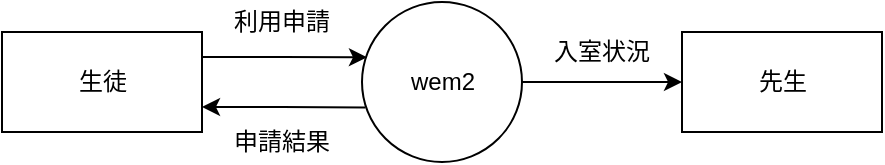 <mxfile pages="3">
    <diagram id="6rR4TGvzrVulI1ZCVahI" name="Level.0">
        <mxGraphModel dx="1118" dy="534" grid="1" gridSize="10" guides="1" tooltips="1" connect="1" arrows="1" fold="1" page="1" pageScale="1" pageWidth="1169" pageHeight="827" math="0" shadow="0">
            <root>
                <mxCell id="0"/>
                <mxCell id="1" parent="0"/>
                <mxCell id="tz7BD2SuGTVsC31TsFxV-8" style="edgeStyle=orthogonalEdgeStyle;rounded=0;orthogonalLoop=1;jettySize=auto;html=1;exitX=1;exitY=0.25;exitDx=0;exitDy=0;entryX=0.031;entryY=0.346;entryDx=0;entryDy=0;entryPerimeter=0;endArrow=classic;endFill=1;" parent="1" source="tz7BD2SuGTVsC31TsFxV-1" target="tz7BD2SuGTVsC31TsFxV-4" edge="1">
                    <mxGeometry relative="1" as="geometry"/>
                </mxCell>
                <mxCell id="tz7BD2SuGTVsC31TsFxV-10" style="edgeStyle=orthogonalEdgeStyle;rounded=0;orthogonalLoop=1;jettySize=auto;html=1;exitX=1;exitY=0.75;exitDx=0;exitDy=0;entryX=0.021;entryY=0.66;entryDx=0;entryDy=0;entryPerimeter=0;endArrow=none;endFill=0;startArrow=classic;startFill=1;" parent="1" source="tz7BD2SuGTVsC31TsFxV-1" target="tz7BD2SuGTVsC31TsFxV-4" edge="1">
                    <mxGeometry relative="1" as="geometry"/>
                </mxCell>
                <mxCell id="tz7BD2SuGTVsC31TsFxV-1" value="生徒" style="html=1;dashed=0;whitespace=wrap;" parent="1" vertex="1">
                    <mxGeometry x="400" y="389" width="100" height="50" as="geometry"/>
                </mxCell>
                <mxCell id="tz7BD2SuGTVsC31TsFxV-2" value="先生" style="html=1;dashed=0;whitespace=wrap;" parent="1" vertex="1">
                    <mxGeometry x="740" y="389" width="100" height="50" as="geometry"/>
                </mxCell>
                <mxCell id="tz7BD2SuGTVsC31TsFxV-14" style="edgeStyle=orthogonalEdgeStyle;rounded=0;orthogonalLoop=1;jettySize=auto;html=1;exitX=1;exitY=0.5;exitDx=0;exitDy=0;entryX=0;entryY=0.5;entryDx=0;entryDy=0;startArrow=none;startFill=0;endArrow=classic;endFill=1;" parent="1" source="tz7BD2SuGTVsC31TsFxV-4" target="tz7BD2SuGTVsC31TsFxV-2" edge="1">
                    <mxGeometry relative="1" as="geometry"/>
                </mxCell>
                <mxCell id="tz7BD2SuGTVsC31TsFxV-4" value="wem2" style="shape=ellipse;html=1;dashed=0;whitespace=wrap;aspect=fixed;perimeter=ellipsePerimeter;" parent="1" vertex="1">
                    <mxGeometry x="580" y="374" width="80" height="80" as="geometry"/>
                </mxCell>
                <mxCell id="tz7BD2SuGTVsC31TsFxV-11" value="利用申請" style="text;html=1;strokeColor=none;fillColor=none;align=center;verticalAlign=middle;whiteSpace=wrap;rounded=0;" parent="1" vertex="1">
                    <mxGeometry x="510" y="374" width="60" height="20" as="geometry"/>
                </mxCell>
                <mxCell id="tz7BD2SuGTVsC31TsFxV-12" value="入室状況" style="text;html=1;strokeColor=none;fillColor=none;align=center;verticalAlign=middle;whiteSpace=wrap;rounded=0;" parent="1" vertex="1">
                    <mxGeometry x="670" y="389" width="60" height="20" as="geometry"/>
                </mxCell>
                <mxCell id="tz7BD2SuGTVsC31TsFxV-13" value="申請結果" style="text;html=1;strokeColor=none;fillColor=none;align=center;verticalAlign=middle;whiteSpace=wrap;rounded=0;" parent="1" vertex="1">
                    <mxGeometry x="505" y="434" width="70" height="20" as="geometry"/>
                </mxCell>
            </root>
        </mxGraphModel>
    </diagram>
    <diagram id="cDET-16cpz5ZZsif4sH6" name="Level.1">
        <mxGraphModel dx="1118" dy="534" grid="1" gridSize="10" guides="1" tooltips="1" connect="1" arrows="1" fold="1" page="1" pageScale="1" pageWidth="1169" pageHeight="827" math="0" shadow="0">
            <root>
                <mxCell id="bJkN5OVhb0SxFe4Z5mUn-0"/>
                <mxCell id="bJkN5OVhb0SxFe4Z5mUn-1" parent="bJkN5OVhb0SxFe4Z5mUn-0"/>
                <mxCell id="BMl7l9zHxsuxpsFdlphi-0" style="edgeStyle=orthogonalEdgeStyle;rounded=0;orthogonalLoop=1;jettySize=auto;html=1;exitX=1;exitY=0.25;exitDx=0;exitDy=0;endArrow=classic;endFill=1;entryX=0.023;entryY=0.339;entryDx=0;entryDy=0;entryPerimeter=0;" parent="bJkN5OVhb0SxFe4Z5mUn-1" source="BMl7l9zHxsuxpsFdlphi-2" target="3An50oLT3ZAMegTW-r1J-0" edge="1">
                    <mxGeometry relative="1" as="geometry">
                        <mxPoint x="600" y="210" as="targetPoint"/>
                    </mxGeometry>
                </mxCell>
                <mxCell id="BMl7l9zHxsuxpsFdlphi-1" style="edgeStyle=orthogonalEdgeStyle;rounded=0;orthogonalLoop=1;jettySize=auto;html=1;exitX=1;exitY=0.75;exitDx=0;exitDy=0;entryX=0.021;entryY=0.66;entryDx=0;entryDy=0;entryPerimeter=0;endArrow=none;endFill=0;startArrow=classic;startFill=1;" parent="bJkN5OVhb0SxFe4Z5mUn-1" source="BMl7l9zHxsuxpsFdlphi-2" target="3An50oLT3ZAMegTW-r1J-0" edge="1">
                    <mxGeometry relative="1" as="geometry">
                        <mxPoint x="571.68" y="235.8" as="targetPoint"/>
                    </mxGeometry>
                </mxCell>
                <mxCell id="3An50oLT3ZAMegTW-r1J-9" style="edgeStyle=orthogonalEdgeStyle;rounded=0;orthogonalLoop=1;jettySize=auto;html=1;exitX=0.6;exitY=1.009;exitDx=0;exitDy=0;startArrow=none;startFill=0;endArrow=classic;endFill=1;exitPerimeter=0;entryX=0.624;entryY=0.023;entryDx=0;entryDy=0;entryPerimeter=0;" parent="bJkN5OVhb0SxFe4Z5mUn-1" source="BMl7l9zHxsuxpsFdlphi-2" target="3An50oLT3ZAMegTW-r1J-7" edge="1">
                    <mxGeometry relative="1" as="geometry">
                        <mxPoint x="440.2" y="293" as="targetPoint"/>
                        <Array as="points">
                            <mxPoint x="450" y="293"/>
                        </Array>
                    </mxGeometry>
                </mxCell>
                <mxCell id="BMl7l9zHxsuxpsFdlphi-2" value="生徒" style="html=1;dashed=0;whitespace=wrap;" parent="bJkN5OVhb0SxFe4Z5mUn-1" vertex="1">
                    <mxGeometry x="390" y="198" width="100" height="50" as="geometry"/>
                </mxCell>
                <mxCell id="BMl7l9zHxsuxpsFdlphi-3" value="先生" style="html=1;dashed=0;whitespace=wrap;" parent="bJkN5OVhb0SxFe4Z5mUn-1" vertex="1">
                    <mxGeometry x="710" y="643" width="100" height="50" as="geometry"/>
                </mxCell>
                <mxCell id="BMl7l9zHxsuxpsFdlphi-4" style="edgeStyle=orthogonalEdgeStyle;rounded=0;orthogonalLoop=1;jettySize=auto;html=1;entryX=0;entryY=0.5;entryDx=0;entryDy=0;startArrow=none;startFill=0;endArrow=classic;endFill=1;exitX=0.5;exitY=1;exitDx=0;exitDy=0;" parent="bJkN5OVhb0SxFe4Z5mUn-1" source="3An50oLT3ZAMegTW-r1J-4" target="BMl7l9zHxsuxpsFdlphi-3" edge="1">
                    <mxGeometry relative="1" as="geometry">
                        <mxPoint x="550" y="688" as="sourcePoint"/>
                    </mxGeometry>
                </mxCell>
                <mxCell id="BMl7l9zHxsuxpsFdlphi-6" value="貸出申請" style="text;html=1;strokeColor=none;fillColor=none;align=center;verticalAlign=middle;whiteSpace=wrap;rounded=0;" parent="bJkN5OVhb0SxFe4Z5mUn-1" vertex="1">
                    <mxGeometry x="520" y="183" width="60" height="20" as="geometry"/>
                </mxCell>
                <mxCell id="BMl7l9zHxsuxpsFdlphi-7" value="入室状況" style="text;html=1;strokeColor=none;fillColor=none;align=center;verticalAlign=middle;whiteSpace=wrap;rounded=0;" parent="bJkN5OVhb0SxFe4Z5mUn-1" vertex="1">
                    <mxGeometry x="590" y="643" width="60" height="20" as="geometry"/>
                </mxCell>
                <mxCell id="BMl7l9zHxsuxpsFdlphi-8" value="貸出結果" style="text;html=1;strokeColor=none;fillColor=none;align=center;verticalAlign=middle;whiteSpace=wrap;rounded=0;" parent="bJkN5OVhb0SxFe4Z5mUn-1" vertex="1">
                    <mxGeometry x="515" y="243" width="70" height="20" as="geometry"/>
                </mxCell>
                <mxCell id="3An50oLT3ZAMegTW-r1J-22" style="edgeStyle=orthogonalEdgeStyle;rounded=0;orthogonalLoop=1;jettySize=auto;html=1;exitX=0.625;exitY=0.981;exitDx=0;exitDy=0;startArrow=none;startFill=0;endArrow=classic;endFill=1;exitPerimeter=0;entryX=1;entryY=0.75;entryDx=0;entryDy=0;" parent="bJkN5OVhb0SxFe4Z5mUn-1" source="3An50oLT3ZAMegTW-r1J-0" target="3An50oLT3ZAMegTW-r1J-1" edge="1">
                    <mxGeometry relative="1" as="geometry">
                        <mxPoint x="630" y="483" as="targetPoint"/>
                        <Array as="points">
                            <mxPoint x="660" y="485"/>
                        </Array>
                    </mxGeometry>
                </mxCell>
                <mxCell id="3An50oLT3ZAMegTW-r1J-0" value="貸出" style="shape=ellipse;html=1;dashed=0;whitespace=wrap;aspect=fixed;perimeter=ellipsePerimeter;" parent="bJkN5OVhb0SxFe4Z5mUn-1" vertex="1">
                    <mxGeometry x="610" y="183" width="80" height="80" as="geometry"/>
                </mxCell>
                <mxCell id="3An50oLT3ZAMegTW-r1J-18" style="edgeStyle=orthogonalEdgeStyle;rounded=0;orthogonalLoop=1;jettySize=auto;html=1;exitX=0;exitY=0.75;exitDx=0;exitDy=0;startArrow=none;startFill=0;endArrow=classic;endFill=1;entryX=0.379;entryY=0.985;entryDx=0;entryDy=0;entryPerimeter=0;" parent="bJkN5OVhb0SxFe4Z5mUn-1" source="3An50oLT3ZAMegTW-r1J-1" target="3An50oLT3ZAMegTW-r1J-7" edge="1">
                    <mxGeometry relative="1" as="geometry">
                        <mxPoint x="440" y="423" as="targetPoint"/>
                    </mxGeometry>
                </mxCell>
                <mxCell id="3An50oLT3ZAMegTW-r1J-23" style="edgeStyle=orthogonalEdgeStyle;rounded=0;orthogonalLoop=1;jettySize=auto;html=1;exitX=1;exitY=0.25;exitDx=0;exitDy=0;startArrow=none;startFill=0;endArrow=classic;endFill=1;entryX=0.376;entryY=0.987;entryDx=0;entryDy=0;entryPerimeter=0;" parent="bJkN5OVhb0SxFe4Z5mUn-1" source="3An50oLT3ZAMegTW-r1J-1" target="3An50oLT3ZAMegTW-r1J-0" edge="1">
                    <mxGeometry relative="1" as="geometry">
                        <mxPoint x="640" y="470.667" as="targetPoint"/>
                    </mxGeometry>
                </mxCell>
                <mxCell id="3An50oLT3ZAMegTW-r1J-27" style="edgeStyle=orthogonalEdgeStyle;rounded=0;orthogonalLoop=1;jettySize=auto;html=1;exitX=0.5;exitY=1;exitDx=0;exitDy=0;entryX=0.5;entryY=0;entryDx=0;entryDy=0;startArrow=none;startFill=0;endArrow=classic;endFill=1;" parent="bJkN5OVhb0SxFe4Z5mUn-1" source="3An50oLT3ZAMegTW-r1J-1" target="3An50oLT3ZAMegTW-r1J-4" edge="1">
                    <mxGeometry relative="1" as="geometry"/>
                </mxCell>
                <mxCell id="3An50oLT3ZAMegTW-r1J-1" value="貸出履歴" style="html=1;dashed=0;whitespace=wrap;shape=partialRectangle;right=0;left=0;" parent="bJkN5OVhb0SxFe4Z5mUn-1" vertex="1">
                    <mxGeometry x="500" y="463" width="100" height="30" as="geometry"/>
                </mxCell>
                <mxCell id="3An50oLT3ZAMegTW-r1J-5" style="edgeStyle=orthogonalEdgeStyle;rounded=0;orthogonalLoop=1;jettySize=auto;html=1;startArrow=none;startFill=0;endArrow=classic;endFill=1;entryX=1;entryY=0.5;entryDx=0;entryDy=0;" parent="bJkN5OVhb0SxFe4Z5mUn-1" source="3An50oLT3ZAMegTW-r1J-2" target="3An50oLT3ZAMegTW-r1J-0" edge="1">
                    <mxGeometry relative="1" as="geometry">
                        <mxPoint x="730" y="133" as="targetPoint"/>
                        <Array as="points">
                            <mxPoint x="760" y="223"/>
                        </Array>
                    </mxGeometry>
                </mxCell>
                <mxCell id="3An50oLT3ZAMegTW-r1J-2" value="生徒名簿" style="html=1;dashed=0;whitespace=wrap;shape=partialRectangle;right=0;left=0;" parent="bJkN5OVhb0SxFe4Z5mUn-1" vertex="1">
                    <mxGeometry x="710" y="463" width="100" height="30" as="geometry"/>
                </mxCell>
                <mxCell id="3An50oLT3ZAMegTW-r1J-4" value="照会" style="shape=ellipse;html=1;dashed=0;whitespace=wrap;aspect=fixed;perimeter=ellipsePerimeter;" parent="bJkN5OVhb0SxFe4Z5mUn-1" vertex="1">
                    <mxGeometry x="510" y="563" width="80" height="80" as="geometry"/>
                </mxCell>
                <mxCell id="3An50oLT3ZAMegTW-r1J-6" value="生徒情報" style="text;html=1;strokeColor=none;fillColor=none;align=center;verticalAlign=middle;whiteSpace=wrap;rounded=0;" parent="bJkN5OVhb0SxFe4Z5mUn-1" vertex="1">
                    <mxGeometry x="760" y="348" width="70" height="30" as="geometry"/>
                </mxCell>
                <mxCell id="3An50oLT3ZAMegTW-r1J-11" style="edgeStyle=orthogonalEdgeStyle;rounded=0;orthogonalLoop=1;jettySize=auto;html=1;startArrow=none;startFill=0;endArrow=classic;endFill=1;entryX=0.399;entryY=1.008;entryDx=0;entryDy=0;entryPerimeter=0;exitX=0.375;exitY=0.026;exitDx=0;exitDy=0;exitPerimeter=0;" parent="bJkN5OVhb0SxFe4Z5mUn-1" source="3An50oLT3ZAMegTW-r1J-7" target="BMl7l9zHxsuxpsFdlphi-2" edge="1">
                    <mxGeometry relative="1" as="geometry">
                        <mxPoint x="430" y="293" as="sourcePoint"/>
                        <mxPoint x="430" y="273" as="targetPoint"/>
                        <Array as="points">
                            <mxPoint x="430" y="293"/>
                            <mxPoint x="430" y="293"/>
                        </Array>
                    </mxGeometry>
                </mxCell>
                <mxCell id="3An50oLT3ZAMegTW-r1J-19" style="edgeStyle=orthogonalEdgeStyle;rounded=0;orthogonalLoop=1;jettySize=auto;html=1;exitX=0.624;exitY=0.991;exitDx=0;exitDy=0;startArrow=none;startFill=0;endArrow=classic;endFill=1;exitPerimeter=0;entryX=0;entryY=0.25;entryDx=0;entryDy=0;" parent="bJkN5OVhb0SxFe4Z5mUn-1" source="3An50oLT3ZAMegTW-r1J-7" target="3An50oLT3ZAMegTW-r1J-1" edge="1">
                    <mxGeometry relative="1" as="geometry">
                        <mxPoint x="460" y="463" as="targetPoint"/>
                        <Array as="points">
                            <mxPoint x="450" y="471"/>
                            <mxPoint x="460" y="471"/>
                        </Array>
                    </mxGeometry>
                </mxCell>
                <mxCell id="3An50oLT3ZAMegTW-r1J-7" value="返却" style="shape=ellipse;html=1;dashed=0;whitespace=wrap;aspect=fixed;perimeter=ellipsePerimeter;" parent="bJkN5OVhb0SxFe4Z5mUn-1" vertex="1">
                    <mxGeometry x="400" y="323" width="80" height="80" as="geometry"/>
                </mxCell>
                <mxCell id="3An50oLT3ZAMegTW-r1J-12" value="返却申請" style="text;html=1;strokeColor=none;fillColor=none;align=center;verticalAlign=middle;whiteSpace=wrap;rounded=0;" parent="bJkN5OVhb0SxFe4Z5mUn-1" vertex="1">
                    <mxGeometry x="450" y="283" width="60" height="20" as="geometry"/>
                </mxCell>
                <mxCell id="3An50oLT3ZAMegTW-r1J-13" value="返却結果" style="text;html=1;strokeColor=none;fillColor=none;align=center;verticalAlign=middle;whiteSpace=wrap;rounded=0;" parent="bJkN5OVhb0SxFe4Z5mUn-1" vertex="1">
                    <mxGeometry x="370" y="283" width="60" height="20" as="geometry"/>
                </mxCell>
                <mxCell id="3An50oLT3ZAMegTW-r1J-16" value="返却結果" style="text;html=1;strokeColor=none;fillColor=none;align=center;verticalAlign=middle;whiteSpace=wrap;rounded=0;" parent="bJkN5OVhb0SxFe4Z5mUn-1" vertex="1">
                    <mxGeometry x="450" y="427" width="60" height="20" as="geometry"/>
                </mxCell>
                <mxCell id="3An50oLT3ZAMegTW-r1J-20" value="利用履歴" style="text;html=1;strokeColor=none;fillColor=none;align=center;verticalAlign=middle;whiteSpace=wrap;rounded=0;" parent="bJkN5OVhb0SxFe4Z5mUn-1" vertex="1">
                    <mxGeometry x="370" y="427" width="60" height="20" as="geometry"/>
                </mxCell>
                <mxCell id="3An50oLT3ZAMegTW-r1J-24" value="貸出結果" style="text;html=1;strokeColor=none;fillColor=none;align=center;verticalAlign=middle;whiteSpace=wrap;rounded=0;" parent="bJkN5OVhb0SxFe4Z5mUn-1" vertex="1">
                    <mxGeometry x="660" y="353" width="60" height="20" as="geometry"/>
                </mxCell>
                <mxCell id="3An50oLT3ZAMegTW-r1J-25" value="バッジの利用状況" style="text;html=1;strokeColor=none;fillColor=none;align=center;verticalAlign=middle;whiteSpace=wrap;rounded=0;" parent="bJkN5OVhb0SxFe4Z5mUn-1" vertex="1">
                    <mxGeometry x="580" y="348" width="60" height="30" as="geometry"/>
                </mxCell>
                <mxCell id="3An50oLT3ZAMegTW-r1J-30" style="edgeStyle=orthogonalEdgeStyle;rounded=0;orthogonalLoop=1;jettySize=auto;html=1;entryX=0.5;entryY=1;entryDx=0;entryDy=0;startArrow=none;startFill=0;endArrow=classic;endFill=1;exitX=0.5;exitY=0;exitDx=0;exitDy=0;" parent="bJkN5OVhb0SxFe4Z5mUn-1" source="BMl7l9zHxsuxpsFdlphi-3" target="3An50oLT3ZAMegTW-r1J-2" edge="1">
                    <mxGeometry relative="1" as="geometry">
                        <mxPoint x="760" y="563" as="sourcePoint"/>
                    </mxGeometry>
                </mxCell>
                <mxCell id="3An50oLT3ZAMegTW-r1J-28" value="利用履歴" style="text;html=1;strokeColor=none;fillColor=none;align=center;verticalAlign=middle;whiteSpace=wrap;rounded=0;" parent="bJkN5OVhb0SxFe4Z5mUn-1" vertex="1">
                    <mxGeometry x="490" y="523" width="60" height="20" as="geometry"/>
                </mxCell>
                <mxCell id="3An50oLT3ZAMegTW-r1J-32" value="生徒情報" style="text;html=1;strokeColor=none;fillColor=none;align=center;verticalAlign=middle;whiteSpace=wrap;rounded=0;" parent="bJkN5OVhb0SxFe4Z5mUn-1" vertex="1">
                    <mxGeometry x="760" y="563" width="70" height="30" as="geometry"/>
                </mxCell>
            </root>
        </mxGraphModel>
    </diagram>
    <diagram id="OZaE0d5Gsmcav4NNVqM3" name="Level.2">
        <mxGraphModel dx="1118" dy="534" grid="1" gridSize="10" guides="1" tooltips="1" connect="1" arrows="1" fold="1" page="1" pageScale="1" pageWidth="1169" pageHeight="827" math="0" shadow="0">
            <root>
                <mxCell id="jcrlxnzCGqN85QXe_cnv-0"/>
                <mxCell id="jcrlxnzCGqN85QXe_cnv-1" parent="jcrlxnzCGqN85QXe_cnv-0"/>
                <mxCell id="jaCpINhTn2JldpypEAAS-10" value="" style="rounded=0;whiteSpace=wrap;html=1;" parent="jcrlxnzCGqN85QXe_cnv-1" vertex="1">
                    <mxGeometry x="480" y="269" width="290" height="330" as="geometry"/>
                </mxCell>
                <mxCell id="vM3VXc9f5Lzr_Ke9I8A1-2" style="edgeStyle=orthogonalEdgeStyle;rounded=0;orthogonalLoop=1;jettySize=auto;html=1;exitX=0.018;exitY=0.376;exitDx=0;exitDy=0;startArrow=classic;startFill=1;endArrow=none;endFill=0;exitPerimeter=0;" parent="jcrlxnzCGqN85QXe_cnv-1" source="HizcS9a2ascJ_v66C-pJ-0" edge="1">
                    <mxGeometry relative="1" as="geometry">
                        <mxPoint x="400" y="309" as="targetPoint"/>
                        <Array as="points">
                            <mxPoint x="540" y="309"/>
                        </Array>
                    </mxGeometry>
                </mxCell>
                <mxCell id="jaCpINhTn2JldpypEAAS-5" style="edgeStyle=orthogonalEdgeStyle;rounded=0;orthogonalLoop=1;jettySize=auto;html=1;exitX=0.5;exitY=1;exitDx=0;exitDy=0;startArrow=none;startFill=0;endArrow=classic;endFill=1;entryX=0.984;entryY=0.376;entryDx=0;entryDy=0;entryPerimeter=0;" parent="jcrlxnzCGqN85QXe_cnv-1" source="HizcS9a2ascJ_v66C-pJ-0" target="V20IbWZAd4i9A2maP7AR-1" edge="1">
                    <mxGeometry relative="1" as="geometry">
                        <mxPoint x="590" y="459" as="targetPoint"/>
                        <Array as="points">
                            <mxPoint x="625" y="459"/>
                        </Array>
                    </mxGeometry>
                </mxCell>
                <mxCell id="HizcS9a2ascJ_v66C-pJ-0" value="生徒の照合" style="shape=ellipse;html=1;dashed=0;whitespace=wrap;aspect=fixed;perimeter=ellipsePerimeter;" parent="jcrlxnzCGqN85QXe_cnv-1" vertex="1">
                    <mxGeometry x="585" y="279" width="80" height="80" as="geometry"/>
                </mxCell>
                <mxCell id="V20IbWZAd4i9A2maP7AR-0" value="貸出申請" style="text;html=1;strokeColor=none;fillColor=none;align=center;verticalAlign=middle;whiteSpace=wrap;rounded=0;" parent="jcrlxnzCGqN85QXe_cnv-1" vertex="1">
                    <mxGeometry x="410" y="289" width="60" height="20" as="geometry"/>
                </mxCell>
                <mxCell id="-G0N8KB38YTPHZIt5iBH-3" style="edgeStyle=orthogonalEdgeStyle;rounded=0;orthogonalLoop=1;jettySize=auto;html=1;startArrow=none;startFill=0;endArrow=classic;endFill=1;exitX=0.375;exitY=0.018;exitDx=0;exitDy=0;exitPerimeter=0;" parent="jcrlxnzCGqN85QXe_cnv-1" source="V20IbWZAd4i9A2maP7AR-1" edge="1">
                    <mxGeometry relative="1" as="geometry">
                        <mxPoint x="400" y="329" as="targetPoint"/>
                        <mxPoint x="570" y="419" as="sourcePoint"/>
                        <Array as="points">
                            <mxPoint x="530" y="329"/>
                        </Array>
                    </mxGeometry>
                </mxCell>
                <mxCell id="jaCpINhTn2JldpypEAAS-6" style="edgeStyle=orthogonalEdgeStyle;rounded=0;orthogonalLoop=1;jettySize=auto;html=1;exitX=0.5;exitY=1;exitDx=0;exitDy=0;startArrow=none;startFill=0;endArrow=classic;endFill=1;" parent="jcrlxnzCGqN85QXe_cnv-1" source="V20IbWZAd4i9A2maP7AR-1" edge="1">
                    <mxGeometry relative="1" as="geometry">
                        <mxPoint x="540.143" y="669" as="targetPoint"/>
                    </mxGeometry>
                </mxCell>
                <mxCell id="V20IbWZAd4i9A2maP7AR-1" value="貸出情報&lt;br&gt;の発行" style="shape=ellipse;html=1;dashed=0;whitespace=wrap;aspect=fixed;perimeter=ellipsePerimeter;" parent="jcrlxnzCGqN85QXe_cnv-1" vertex="1">
                    <mxGeometry x="500" y="429" width="80" height="80" as="geometry"/>
                </mxCell>
                <mxCell id="V20IbWZAd4i9A2maP7AR-2" style="edgeStyle=orthogonalEdgeStyle;rounded=0;orthogonalLoop=1;jettySize=auto;html=1;startArrow=none;startFill=0;endArrow=classic;endFill=1;entryX=0.983;entryY=0.375;entryDx=0;entryDy=0;entryPerimeter=0;" parent="jcrlxnzCGqN85QXe_cnv-1" target="HizcS9a2ascJ_v66C-pJ-0" edge="1">
                    <mxGeometry relative="1" as="geometry">
                        <mxPoint x="670" y="309" as="targetPoint"/>
                        <mxPoint x="850" y="309" as="sourcePoint"/>
                        <Array as="points">
                            <mxPoint x="720" y="309"/>
                            <mxPoint x="720" y="309"/>
                        </Array>
                    </mxGeometry>
                </mxCell>
                <mxCell id="V20IbWZAd4i9A2maP7AR-3" value="生徒情報" style="text;html=1;strokeColor=none;fillColor=none;align=center;verticalAlign=middle;whiteSpace=wrap;rounded=0;" parent="jcrlxnzCGqN85QXe_cnv-1" vertex="1">
                    <mxGeometry x="780" y="289" width="60" height="20" as="geometry"/>
                </mxCell>
                <mxCell id="jaCpINhTn2JldpypEAAS-4" style="edgeStyle=orthogonalEdgeStyle;rounded=0;orthogonalLoop=1;jettySize=auto;html=1;startArrow=none;startFill=0;endArrow=classic;endFill=1;exitX=0.014;exitY=0.624;exitDx=0;exitDy=0;exitPerimeter=0;entryX=0.982;entryY=0.626;entryDx=0;entryDy=0;entryPerimeter=0;" parent="jcrlxnzCGqN85QXe_cnv-1" source="V20IbWZAd4i9A2maP7AR-4" target="V20IbWZAd4i9A2maP7AR-1" edge="1">
                    <mxGeometry relative="1" as="geometry">
                        <mxPoint x="590" y="478.997" as="targetPoint"/>
                        <mxPoint x="710" y="479.14" as="sourcePoint"/>
                    </mxGeometry>
                </mxCell>
                <mxCell id="jaCpINhTn2JldpypEAAS-7" style="edgeStyle=orthogonalEdgeStyle;rounded=0;orthogonalLoop=1;jettySize=auto;html=1;exitX=0.5;exitY=1;exitDx=0;exitDy=0;startArrow=classic;startFill=1;endArrow=none;endFill=0;" parent="jcrlxnzCGqN85QXe_cnv-1" source="V20IbWZAd4i9A2maP7AR-4" edge="1">
                    <mxGeometry relative="1" as="geometry">
                        <mxPoint x="560" y="669" as="targetPoint"/>
                        <Array as="points">
                            <mxPoint x="710" y="549"/>
                        </Array>
                    </mxGeometry>
                </mxCell>
                <mxCell id="V20IbWZAd4i9A2maP7AR-4" value="バッジの&lt;br&gt;貸出" style="shape=ellipse;html=1;dashed=0;whitespace=wrap;aspect=fixed;perimeter=ellipsePerimeter;" parent="jcrlxnzCGqN85QXe_cnv-1" vertex="1">
                    <mxGeometry x="670" y="429" width="80" height="80" as="geometry"/>
                </mxCell>
                <mxCell id="-G0N8KB38YTPHZIt5iBH-1" value="貸出結果" style="text;html=1;strokeColor=none;fillColor=none;align=center;verticalAlign=middle;whiteSpace=wrap;rounded=0;" parent="jcrlxnzCGqN85QXe_cnv-1" vertex="1">
                    <mxGeometry x="410" y="329" width="60" height="20" as="geometry"/>
                </mxCell>
                <mxCell id="jaCpINhTn2JldpypEAAS-1" value="バッジ番号" style="text;html=1;strokeColor=none;fillColor=none;align=center;verticalAlign=middle;whiteSpace=wrap;rounded=0;" parent="jcrlxnzCGqN85QXe_cnv-1" vertex="1">
                    <mxGeometry x="590" y="489" width="70" height="20" as="geometry"/>
                </mxCell>
                <mxCell id="jaCpINhTn2JldpypEAAS-3" value="照合結果" style="text;html=1;strokeColor=none;fillColor=none;align=center;verticalAlign=middle;whiteSpace=wrap;rounded=0;" parent="jcrlxnzCGqN85QXe_cnv-1" vertex="1">
                    <mxGeometry x="630" y="389" width="60" height="20" as="geometry"/>
                </mxCell>
                <mxCell id="jaCpINhTn2JldpypEAAS-8" value="貸出結果" style="text;html=1;strokeColor=none;fillColor=none;align=center;verticalAlign=middle;whiteSpace=wrap;rounded=0;" parent="jcrlxnzCGqN85QXe_cnv-1" vertex="1">
                    <mxGeometry x="470" y="624" width="60" height="20" as="geometry"/>
                </mxCell>
                <mxCell id="jaCpINhTn2JldpypEAAS-9" value="バッジの&lt;br&gt;利用状況" style="text;html=1;strokeColor=none;fillColor=none;align=center;verticalAlign=middle;whiteSpace=wrap;rounded=0;" parent="jcrlxnzCGqN85QXe_cnv-1" vertex="1">
                    <mxGeometry x="570" y="619" width="60" height="30" as="geometry"/>
                </mxCell>
            </root>
        </mxGraphModel>
    </diagram>
</mxfile>